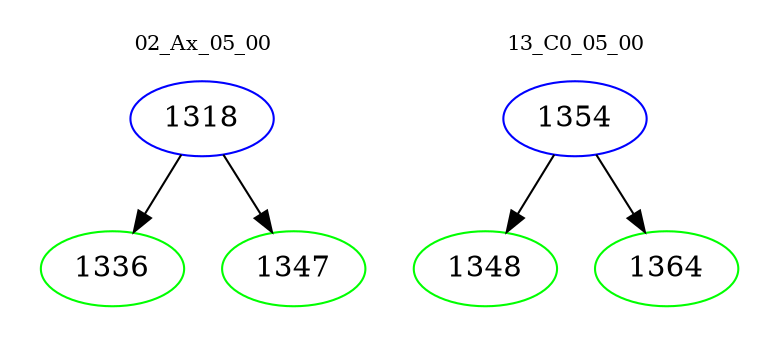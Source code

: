 digraph{
subgraph cluster_0 {
color = white
label = "02_Ax_05_00";
fontsize=10;
T0_1318 [label="1318", color="blue"]
T0_1318 -> T0_1336 [color="black"]
T0_1336 [label="1336", color="green"]
T0_1318 -> T0_1347 [color="black"]
T0_1347 [label="1347", color="green"]
}
subgraph cluster_1 {
color = white
label = "13_C0_05_00";
fontsize=10;
T1_1354 [label="1354", color="blue"]
T1_1354 -> T1_1348 [color="black"]
T1_1348 [label="1348", color="green"]
T1_1354 -> T1_1364 [color="black"]
T1_1364 [label="1364", color="green"]
}
}
